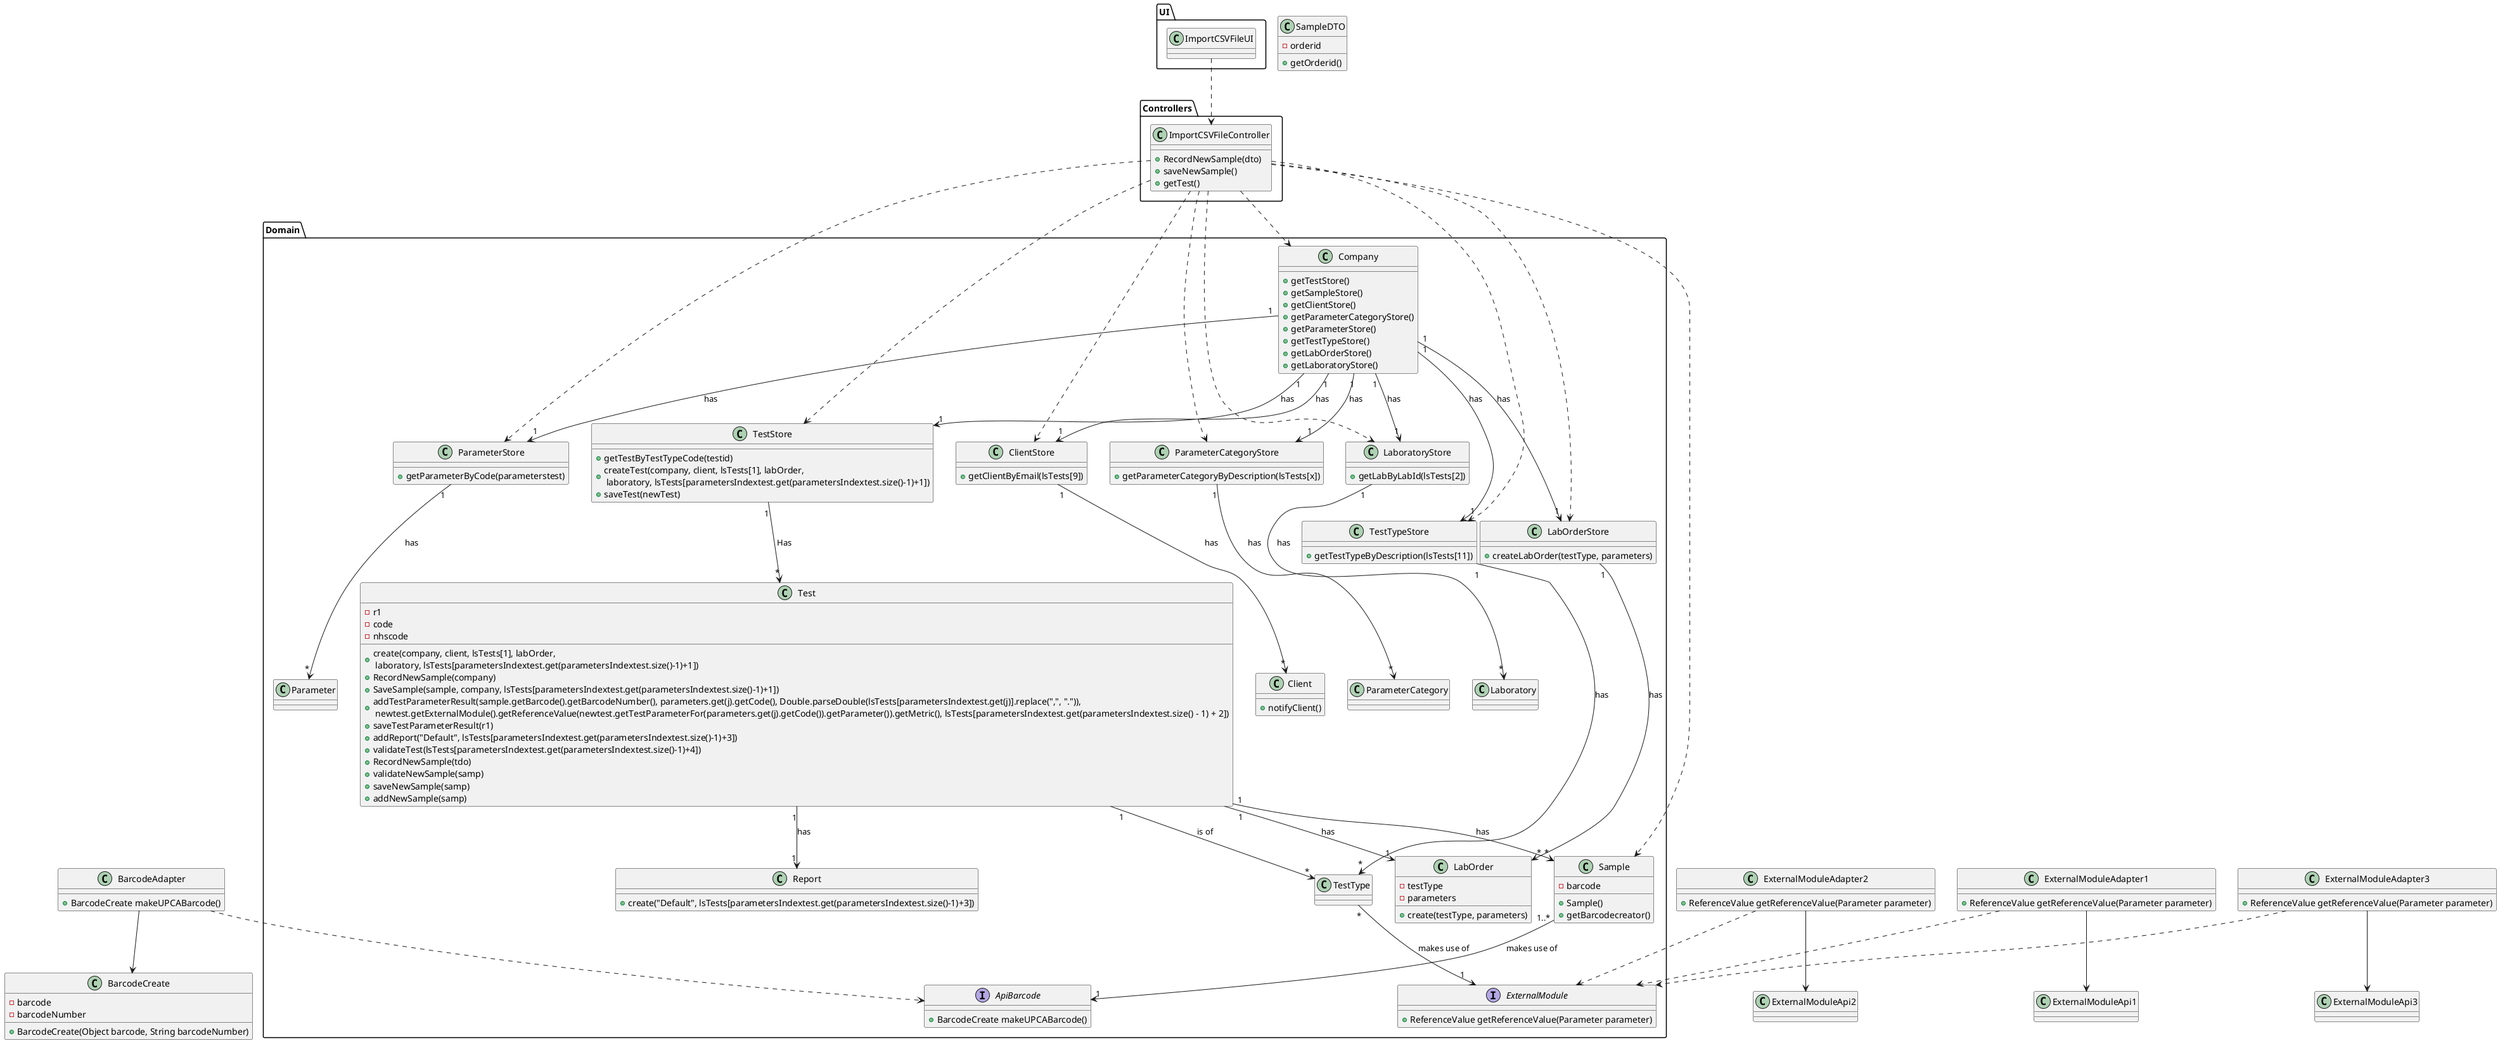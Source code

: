 @startuml
package "UI" {
  Class ImportCSVFileUI
}
package "Controllers" {
 Class ImportCSVFileController
}
package "Domain" {
 Class Company
Class Sample
Class TestStore
Class ClientStore
Class TestTypeStore
Class ParameterCategoryStore
Class ParameterStore
Class LabOrderStore
Class LaboratoryStore
Class Test
Class Client
Class TestType
Class ParameterCategory
Class Parameter
Class Laboratory
Class LabOrder
Class Report
Interface ExternalModule
Interface ApiBarcode
}



ImportCSVFileUI ..> ImportCSVFileController
ImportCSVFileController..>Company
ImportCSVFileController..>Sample
ImportCSVFileController..>TestStore
ImportCSVFileController..>ClientStore
ImportCSVFileController..>TestTypeStore
ImportCSVFileController..>ParameterStore
ImportCSVFileController..>ParameterCategoryStore
ImportCSVFileController..>LaboratoryStore
ImportCSVFileController..>LabOrderStore



Test"1" --> "*"TestType : is of

TestType "*" --> "1" ExternalModule: makes use of

Company"1" -->"1" TestStore :has
Company "1" --> "1" ClientStore: has
Company "1" --> "1" TestTypeStore: has
Company "1" --> "1" LabOrderStore: has
Company "1" --> "1" LaboratoryStore: has
Company "1" --> "1" ParameterCategoryStore: has
Company "1" --> "1" ParameterStore: has

ClientStore "1" --> "*" Client : has
TestTypeStore "1" --> "*" TestType : has
LaboratoryStore "1" --> "*" Laboratory : has
LabOrderStore "1" --> "*" LabOrder : has
ParameterCategoryStore "1" --> "*" ParameterCategory : has
ParameterStore "1" --> "*" Parameter : has

Test "1" --> "1" Report : has








ImportCSVFileController : +RecordNewSample(dto)
ImportCSVFileController : +saveNewSample()
ImportCSVFileController : +getTest()


Test"1" -->"*" Sample: has


TestStore : +getTestByTestTypeCode(testid)




TestStore"1" -->"*"Test : Has



Test "1" --> "1" LabOrder : has
LabOrder : -testType
LabOrder : -parameters




Sample"1..*" -->"1"ApiBarcode : makes use of

BarcodeAdapter  ..> ApiBarcode

BarcodeAdapter --> BarcodeCreate


ApiBarcode : +BarcodeCreate makeUPCABarcode()

BarcodeAdapter : +BarcodeCreate makeUPCABarcode()

BarcodeCreate : +BarcodeCreate(Object barcode, String barcodeNumber)
BarcodeCreate : -barcode
BarcodeCreate : -barcodeNumber


Company : +getTestStore()
Company : +getSampleStore()
Company : +getClientStore()
Company : +getParameterCategoryStore()
Company : +getParameterStore()
Company : +getTestTypeStore()
Company : +getLabOrderStore()
Company : +getLaboratoryStore()



ParameterStore : +getParameterByCode(parameterstest)


TestTypeStore : +getTestTypeByDescription(lsTests[11])

ParameterCategoryStore : +getParameterCategoryByDescription(lsTests[x])

LabOrderStore : +createLabOrder(testType, parameters)

LabOrder : +create(testType, parameters)

LaboratoryStore : +getLabByLabId(lsTests[2])

ClientStore : +getClientByEmail(lsTests[9])

TestStore : +createTest(company, client, lsTests[1], labOrder,\n laboratory, lsTests[parametersIndextest.get(parametersIndextest.size()-1)+1])


Test : +create(company, client, lsTests[1], labOrder,\n laboratory, lsTests[parametersIndextest.get(parametersIndextest.size()-1)+1])


Test : +RecordNewSample(company)

Test : +SaveSample(sample, company, lsTests[parametersIndextest.get(parametersIndextest.size()-1)+1])


Test : -r1

Test : +addTestParameterResult(sample.getBarcode().getBarcodeNumber(), parameters.get(j).getCode(), Double.parseDouble(lsTests[parametersIndextest.get(j)].replace(",", ".")),\n newtest.getExternalModule().getReferenceValue(newtest.getTestParameterFor(parameters.get(j).getCode()).getParameter()).getMetric(), lsTests[parametersIndextest.get(parametersIndextest.size() - 1) + 2])

Test : +saveTestParameterResult(r1)

Test : +addReport("Default", lsTests[parametersIndextest.get(parametersIndextest.size()-1)+3])

Report : +create("Default", lsTests[parametersIndextest.get(parametersIndextest.size()-1)+3])

Test : +validateTest(lsTests[parametersIndextest.get(parametersIndextest.size()-1)+4])

Client : +notifyClient()

TestStore : +saveTest(newTest)


Test : +RecordNewSample(tdo)
Test : +validateNewSample(samp)
Test : +saveNewSample(samp)
Test : +addNewSample(samp)
Test : -code
Test : -nhscode


ExternalModuleAdapter1..>ExternalModule

ExternalModuleAdapter2..>ExternalModule

ExternalModuleAdapter3..>ExternalModule

ExternalModule : +ReferenceValue getReferenceValue(Parameter parameter)

ExternalModuleAdapter1 : +ReferenceValue getReferenceValue(Parameter parameter)
ExternalModuleAdapter2 : +ReferenceValue getReferenceValue(Parameter parameter)
ExternalModuleAdapter3 : +ReferenceValue getReferenceValue(Parameter parameter)

ExternalModuleAdapter1 --> ExternalModuleApi1
ExternalModuleAdapter2 --> ExternalModuleApi2
ExternalModuleAdapter3 --> ExternalModuleApi3


SampleDTO : +getOrderid()



SampleDTO : -orderid


Sample : +Sample()
Sample : +getBarcodecreator()
Sample : -barcode





@enduml